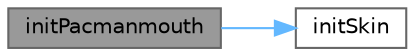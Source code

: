 digraph "initPacmanmouth"
{
 // LATEX_PDF_SIZE
  bgcolor="transparent";
  edge [fontname=Helvetica,fontsize=10,labelfontname=Helvetica,labelfontsize=10];
  node [fontname=Helvetica,fontsize=10,shape=box,height=0.2,width=0.4];
  rankdir="LR";
  Node1 [label="initPacmanmouth",height=0.2,width=0.4,color="gray40", fillcolor="grey60", style="filled", fontcolor="black",tooltip="Initialize the Pacman mouth."];
  Node1 -> Node2 [color="steelblue1",style="solid"];
  Node2 [label="initSkin",height=0.2,width=0.4,color="grey40", fillcolor="white", style="filled",URL="$initialization_8cpp.html#a363165128bfdd45f99153a6d13aaf0a9",tooltip=" "];
}
